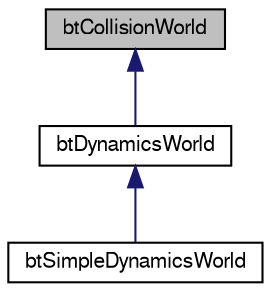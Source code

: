 digraph G
{
  bgcolor="transparent";
  edge [fontname="FreeSans",fontsize=10,labelfontname="FreeSans",labelfontsize=10];
  node [fontname="FreeSans",fontsize=10,shape=record];
  Node1 [label="btCollisionWorld",height=0.2,width=0.4,color="black", fillcolor="grey75", style="filled" fontcolor="black"];
  Node1 -> Node2 [dir=back,color="midnightblue",fontsize=10,style="solid"];
  Node2 [label="btDynamicsWorld",height=0.2,width=0.4,color="black",URL="$classbt_dynamics_world.html",tooltip="The btDynamicsWorld is the interface class for several dynamics implementation, basic..."];
  Node2 -> Node3 [dir=back,color="midnightblue",fontsize=10,style="solid"];
  Node3 [label="btSimpleDynamicsWorld",height=0.2,width=0.4,color="black",URL="$classbt_simple_dynamics_world.html"];
}
